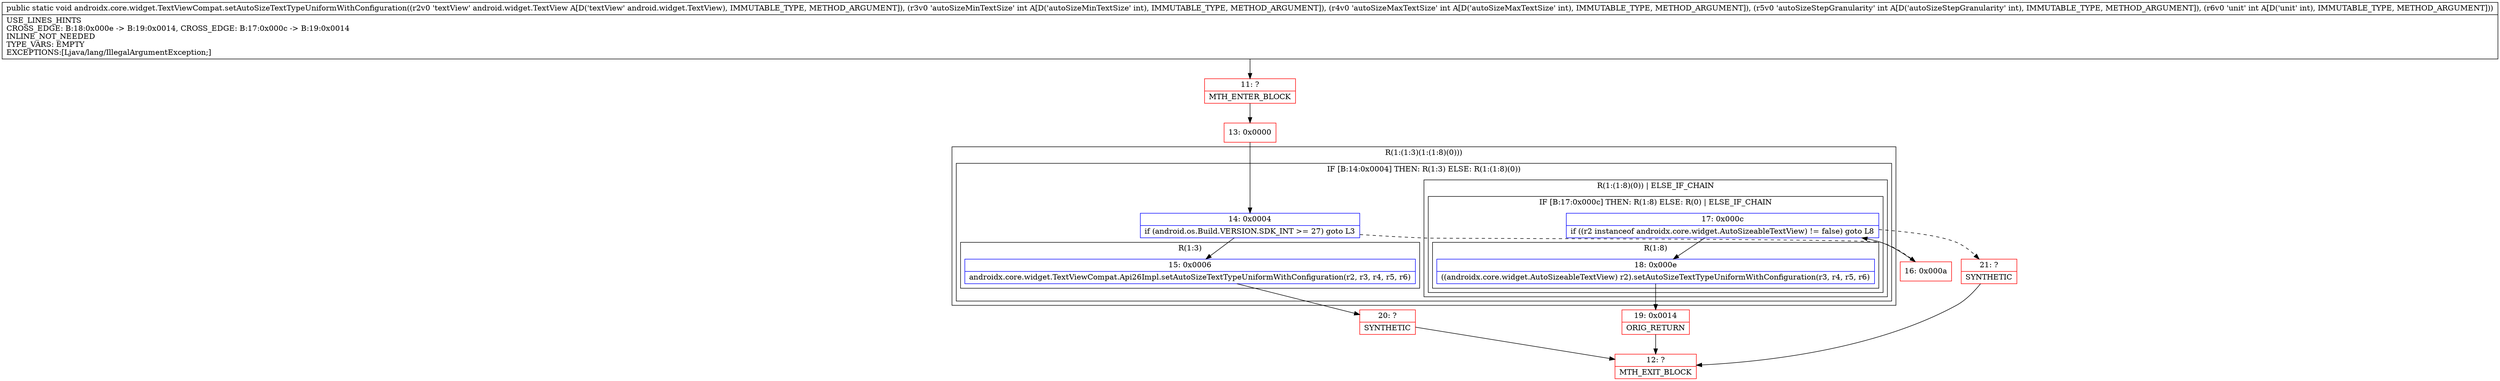 digraph "CFG forandroidx.core.widget.TextViewCompat.setAutoSizeTextTypeUniformWithConfiguration(Landroid\/widget\/TextView;IIII)V" {
subgraph cluster_Region_944107601 {
label = "R(1:(1:3)(1:(1:8)(0)))";
node [shape=record,color=blue];
subgraph cluster_IfRegion_917581440 {
label = "IF [B:14:0x0004] THEN: R(1:3) ELSE: R(1:(1:8)(0))";
node [shape=record,color=blue];
Node_14 [shape=record,label="{14\:\ 0x0004|if (android.os.Build.VERSION.SDK_INT \>= 27) goto L3\l}"];
subgraph cluster_Region_345846573 {
label = "R(1:3)";
node [shape=record,color=blue];
Node_15 [shape=record,label="{15\:\ 0x0006|androidx.core.widget.TextViewCompat.Api26Impl.setAutoSizeTextTypeUniformWithConfiguration(r2, r3, r4, r5, r6)\l}"];
}
subgraph cluster_Region_1588211396 {
label = "R(1:(1:8)(0)) | ELSE_IF_CHAIN\l";
node [shape=record,color=blue];
subgraph cluster_IfRegion_1232767544 {
label = "IF [B:17:0x000c] THEN: R(1:8) ELSE: R(0) | ELSE_IF_CHAIN\l";
node [shape=record,color=blue];
Node_17 [shape=record,label="{17\:\ 0x000c|if ((r2 instanceof androidx.core.widget.AutoSizeableTextView) != false) goto L8\l}"];
subgraph cluster_Region_1988131001 {
label = "R(1:8)";
node [shape=record,color=blue];
Node_18 [shape=record,label="{18\:\ 0x000e|((androidx.core.widget.AutoSizeableTextView) r2).setAutoSizeTextTypeUniformWithConfiguration(r3, r4, r5, r6)\l}"];
}
subgraph cluster_Region_192493855 {
label = "R(0)";
node [shape=record,color=blue];
}
}
}
}
}
Node_11 [shape=record,color=red,label="{11\:\ ?|MTH_ENTER_BLOCK\l}"];
Node_13 [shape=record,color=red,label="{13\:\ 0x0000}"];
Node_20 [shape=record,color=red,label="{20\:\ ?|SYNTHETIC\l}"];
Node_12 [shape=record,color=red,label="{12\:\ ?|MTH_EXIT_BLOCK\l}"];
Node_16 [shape=record,color=red,label="{16\:\ 0x000a}"];
Node_19 [shape=record,color=red,label="{19\:\ 0x0014|ORIG_RETURN\l}"];
Node_21 [shape=record,color=red,label="{21\:\ ?|SYNTHETIC\l}"];
MethodNode[shape=record,label="{public static void androidx.core.widget.TextViewCompat.setAutoSizeTextTypeUniformWithConfiguration((r2v0 'textView' android.widget.TextView A[D('textView' android.widget.TextView), IMMUTABLE_TYPE, METHOD_ARGUMENT]), (r3v0 'autoSizeMinTextSize' int A[D('autoSizeMinTextSize' int), IMMUTABLE_TYPE, METHOD_ARGUMENT]), (r4v0 'autoSizeMaxTextSize' int A[D('autoSizeMaxTextSize' int), IMMUTABLE_TYPE, METHOD_ARGUMENT]), (r5v0 'autoSizeStepGranularity' int A[D('autoSizeStepGranularity' int), IMMUTABLE_TYPE, METHOD_ARGUMENT]), (r6v0 'unit' int A[D('unit' int), IMMUTABLE_TYPE, METHOD_ARGUMENT]))  | USE_LINES_HINTS\lCROSS_EDGE: B:18:0x000e \-\> B:19:0x0014, CROSS_EDGE: B:17:0x000c \-\> B:19:0x0014\lINLINE_NOT_NEEDED\lTYPE_VARS: EMPTY\lEXCEPTIONS:[Ljava\/lang\/IllegalArgumentException;]\l}"];
MethodNode -> Node_11;Node_14 -> Node_15;
Node_14 -> Node_16[style=dashed];
Node_15 -> Node_20;
Node_17 -> Node_18;
Node_17 -> Node_21[style=dashed];
Node_18 -> Node_19;
Node_11 -> Node_13;
Node_13 -> Node_14;
Node_20 -> Node_12;
Node_16 -> Node_17;
Node_19 -> Node_12;
Node_21 -> Node_12;
}

